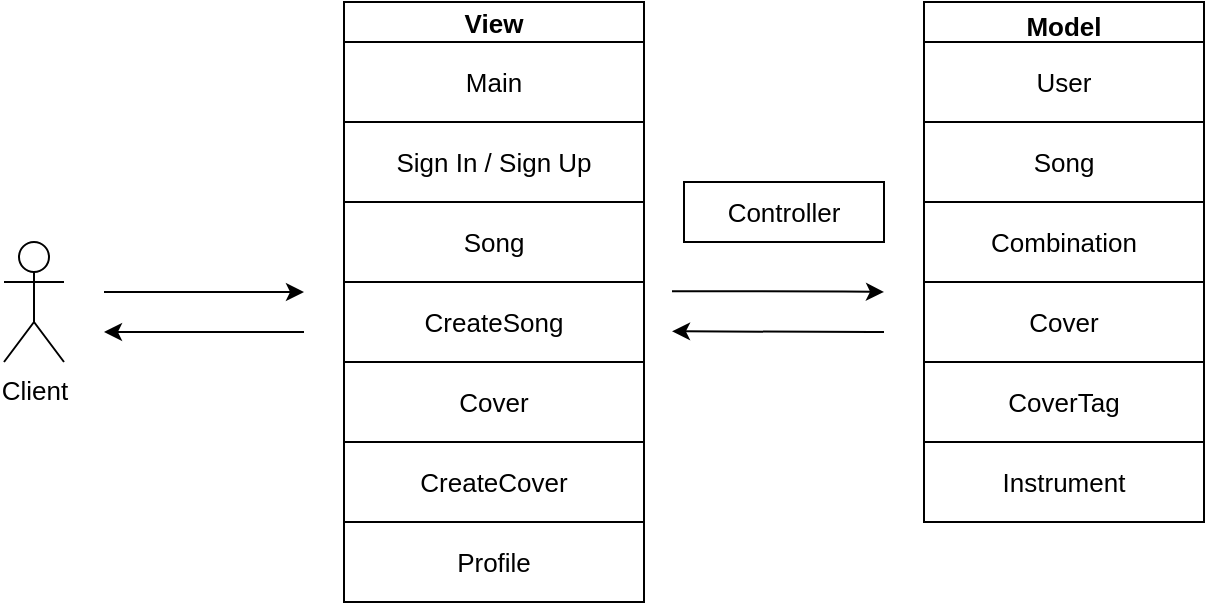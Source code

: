 <mxfile>
    <diagram id="qhhgVpQUWNCosZ2mL5r4" name="페이지-1">
        <mxGraphModel dx="1135" dy="1107" grid="1" gridSize="10" guides="1" tooltips="1" connect="1" arrows="1" fold="1" page="1" pageScale="1" pageWidth="827" pageHeight="1169" math="0" shadow="0">
            <root>
                <mxCell id="0"/>
                <mxCell id="1" parent="0"/>
                <mxCell id="4" style="edgeStyle=orthogonalEdgeStyle;rounded=0;orthogonalLoop=1;jettySize=auto;html=1;exitX=1;exitY=0.25;exitDx=0;exitDy=0;entryX=0;entryY=0.25;entryDx=0;entryDy=0;fontFamily=Helvetica;labelBackgroundColor=none;labelBorderColor=none;fontSize=13;" parent="1" edge="1">
                    <mxGeometry relative="1" as="geometry">
                        <mxPoint x="190" y="185" as="targetPoint"/>
                        <mxPoint x="90" y="185" as="sourcePoint"/>
                    </mxGeometry>
                </mxCell>
                <mxCell id="7" style="edgeStyle=orthogonalEdgeStyle;rounded=0;orthogonalLoop=1;jettySize=auto;html=1;exitX=0;exitY=0.75;exitDx=0;exitDy=0;entryX=1;entryY=0.75;entryDx=0;entryDy=0;fontFamily=Helvetica;labelBackgroundColor=none;labelBorderColor=none;fontSize=13;" parent="1" edge="1">
                    <mxGeometry relative="1" as="geometry">
                        <mxPoint x="190" y="205" as="sourcePoint"/>
                        <Array as="points">
                            <mxPoint x="190" y="205"/>
                            <mxPoint x="190" y="205"/>
                        </Array>
                        <mxPoint x="90" y="205" as="targetPoint"/>
                    </mxGeometry>
                </mxCell>
                <mxCell id="11" value="View" style="swimlane;fontFamily=Helvetica;labelBackgroundColor=none;labelBorderColor=none;container=0;fontSize=13;startSize=20;" parent="1" vertex="1">
                    <mxGeometry x="210" y="40" width="150" height="300" as="geometry"/>
                </mxCell>
                <mxCell id="12" value="Main" style="whiteSpace=wrap;html=1;fontFamily=Helvetica;labelBackgroundColor=none;labelBorderColor=none;fontSize=13;" parent="11" vertex="1">
                    <mxGeometry y="20" width="150" height="40.0" as="geometry"/>
                </mxCell>
                <mxCell id="30" value="Sign In / Sign Up" style="whiteSpace=wrap;html=1;fontFamily=Helvetica;labelBackgroundColor=none;labelBorderColor=none;fontSize=13;" parent="11" vertex="1">
                    <mxGeometry y="60.0" width="150" height="40.0" as="geometry"/>
                </mxCell>
                <mxCell id="31" value="Song" style="whiteSpace=wrap;html=1;fontFamily=Helvetica;labelBackgroundColor=none;labelBorderColor=none;fontSize=13;" parent="11" vertex="1">
                    <mxGeometry y="100.0" width="150" height="40.0" as="geometry"/>
                </mxCell>
                <mxCell id="32" value="CreateSong" style="whiteSpace=wrap;html=1;fontFamily=Helvetica;labelBackgroundColor=none;labelBorderColor=none;fontSize=13;" parent="11" vertex="1">
                    <mxGeometry y="140" width="150" height="40.0" as="geometry"/>
                </mxCell>
                <mxCell id="33" value="Cover" style="whiteSpace=wrap;html=1;fontFamily=Helvetica;labelBackgroundColor=none;labelBorderColor=none;fontSize=13;" parent="11" vertex="1">
                    <mxGeometry y="180.0" width="150" height="40.0" as="geometry"/>
                </mxCell>
                <mxCell id="34" value="CreateCover" style="whiteSpace=wrap;html=1;fontFamily=Helvetica;labelBackgroundColor=none;labelBorderColor=none;fontSize=13;" parent="11" vertex="1">
                    <mxGeometry y="220" width="150" height="40.0" as="geometry"/>
                </mxCell>
                <mxCell id="35" value="Profile" style="whiteSpace=wrap;html=1;fontFamily=Helvetica;labelBackgroundColor=none;labelBorderColor=none;fontSize=13;" parent="11" vertex="1">
                    <mxGeometry y="260" width="150" height="40.0" as="geometry"/>
                </mxCell>
                <mxCell id="23" value="Controller" style="rounded=0;whiteSpace=wrap;html=1;fontFamily=Helvetica;labelBackgroundColor=none;labelBorderColor=none;fontSize=13;" parent="1" vertex="1">
                    <mxGeometry x="380" y="130" width="100" height="30" as="geometry"/>
                </mxCell>
                <mxCell id="24" style="edgeStyle=orthogonalEdgeStyle;rounded=0;orthogonalLoop=1;jettySize=auto;html=1;exitX=1;exitY=0.25;exitDx=0;exitDy=0;fontFamily=Helvetica;labelBackgroundColor=none;labelBorderColor=none;fontSize=13;" parent="1" edge="1">
                    <mxGeometry relative="1" as="geometry">
                        <mxPoint x="480" y="185" as="targetPoint"/>
                        <mxPoint x="374" y="184.66" as="sourcePoint"/>
                        <Array as="points">
                            <mxPoint x="460" y="185"/>
                            <mxPoint x="460" y="185"/>
                        </Array>
                    </mxGeometry>
                </mxCell>
                <mxCell id="25" style="edgeStyle=orthogonalEdgeStyle;rounded=0;orthogonalLoop=1;jettySize=auto;html=1;entryX=1;entryY=0.75;entryDx=0;entryDy=0;fontFamily=Helvetica;labelBackgroundColor=none;labelBorderColor=none;fontSize=13;" parent="1" edge="1">
                    <mxGeometry relative="1" as="geometry">
                        <mxPoint x="480" y="205" as="sourcePoint"/>
                        <Array as="points">
                            <mxPoint x="474" y="204.66"/>
                            <mxPoint x="474" y="204.66"/>
                        </Array>
                        <mxPoint x="374" y="204.66" as="targetPoint"/>
                    </mxGeometry>
                </mxCell>
                <mxCell id="26" value="Model" style="swimlane;fontFamily=Helvetica;labelBackgroundColor=none;labelBorderColor=none;expand=1;container=0;fontSize=13;" parent="1" vertex="1">
                    <mxGeometry x="500" y="40" width="140" height="260" as="geometry"/>
                </mxCell>
                <mxCell id="36" value="Client" style="shape=umlActor;verticalLabelPosition=bottom;verticalAlign=top;html=1;outlineConnect=0;fontFamily=Helvetica;labelBackgroundColor=none;labelBorderColor=none;fontSize=13;" parent="1" vertex="1">
                    <mxGeometry x="40" y="160" width="30" height="60" as="geometry"/>
                </mxCell>
                <mxCell id="47" value="&lt;span style=&quot;font-size: 13px;&quot;&gt;Instrument&lt;/span&gt;" style="whiteSpace=wrap;html=1;fontFamily=Helvetica;labelBackgroundColor=none;labelBorderColor=none;fontSize=13;container=0;" parent="1" vertex="1">
                    <mxGeometry x="500" y="260" width="140" height="40.0" as="geometry"/>
                </mxCell>
                <mxCell id="27" value="User" style="whiteSpace=wrap;html=1;fontFamily=Helvetica;labelBackgroundColor=none;labelBorderColor=none;fontSize=13;" parent="1" vertex="1">
                    <mxGeometry x="500" y="60" width="140" height="40.0" as="geometry"/>
                </mxCell>
                <mxCell id="37" value="Song" style="whiteSpace=wrap;html=1;fontFamily=Helvetica;labelBackgroundColor=none;labelBorderColor=none;fontSize=13;" parent="1" vertex="1">
                    <mxGeometry x="500" y="100" width="140" height="40.0" as="geometry"/>
                </mxCell>
                <mxCell id="38" value="Combination" style="whiteSpace=wrap;html=1;fontFamily=Helvetica;labelBackgroundColor=none;labelBorderColor=none;fontSize=13;" parent="1" vertex="1">
                    <mxGeometry x="500" y="140.0" width="140" height="40.0" as="geometry"/>
                </mxCell>
                <mxCell id="39" value="Cover" style="whiteSpace=wrap;html=1;fontFamily=Helvetica;labelBackgroundColor=none;labelBorderColor=none;fontSize=13;" parent="1" vertex="1">
                    <mxGeometry x="500" y="180" width="140" height="40.0" as="geometry"/>
                </mxCell>
                <mxCell id="40" value="CoverTag" style="whiteSpace=wrap;html=1;fontFamily=Helvetica;labelBackgroundColor=none;labelBorderColor=none;fontSize=13;" parent="1" vertex="1">
                    <mxGeometry x="500" y="220.0" width="140" height="40.0" as="geometry"/>
                </mxCell>
            </root>
        </mxGraphModel>
    </diagram>
</mxfile>